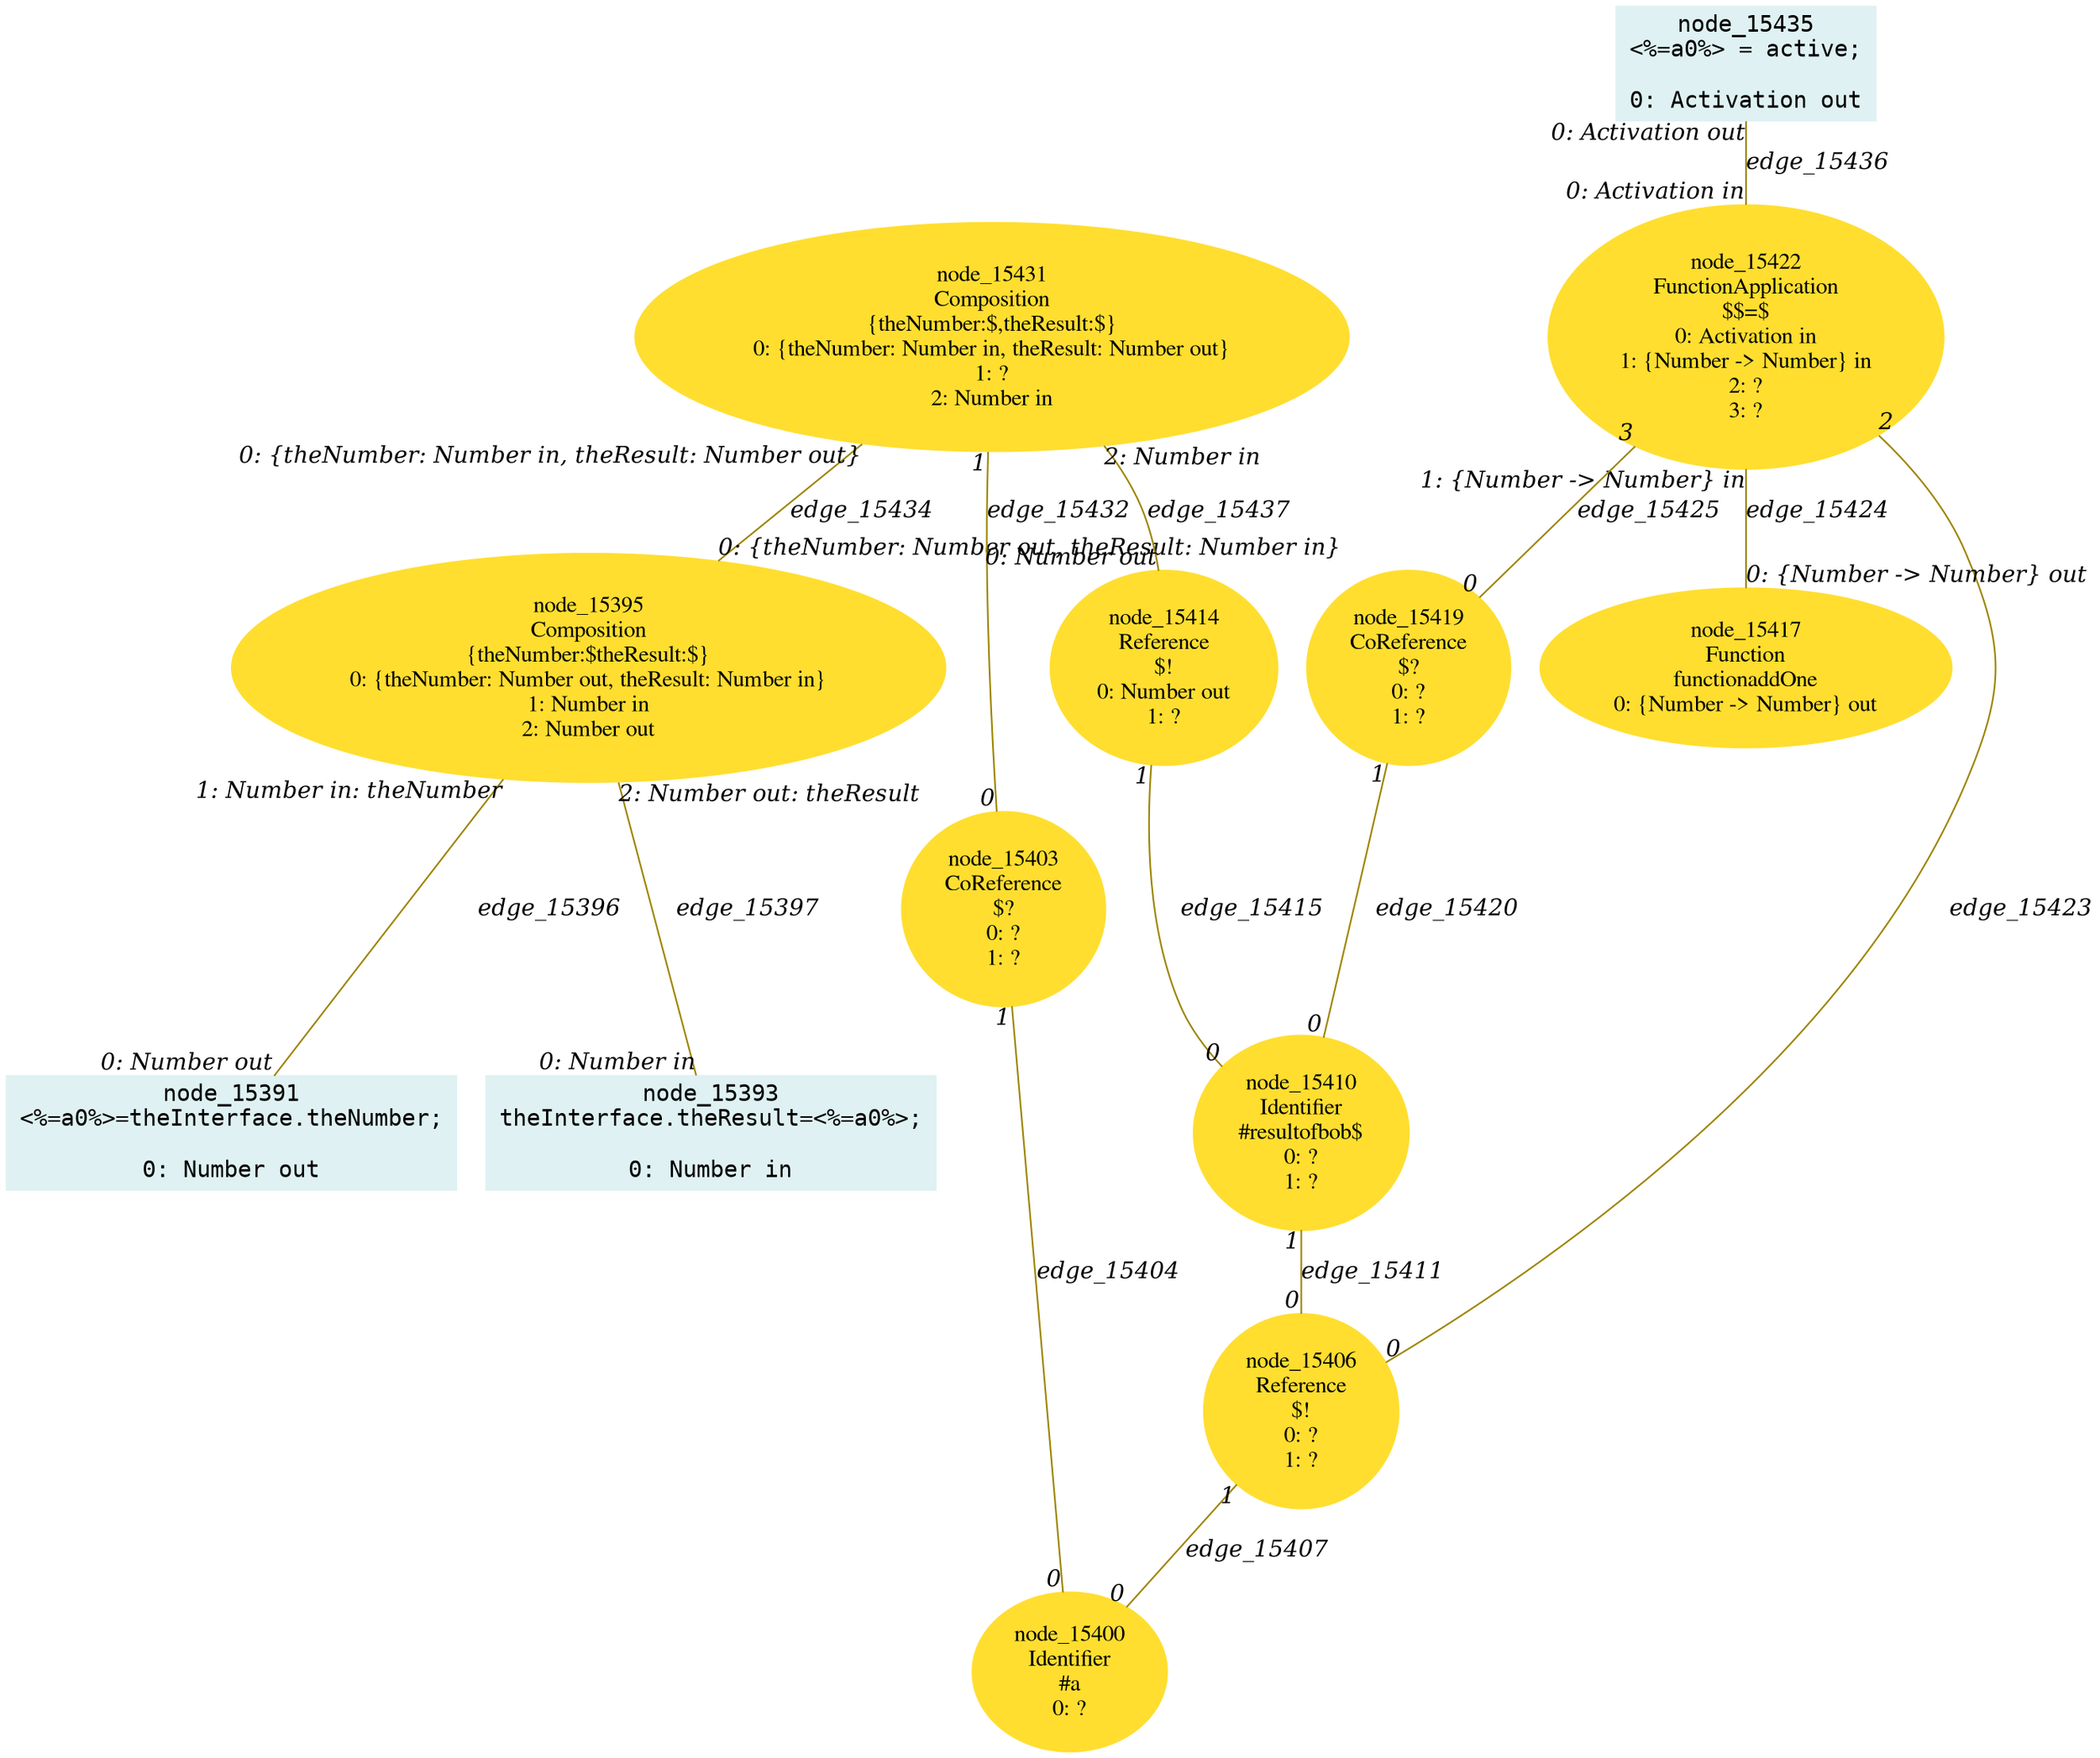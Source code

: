 digraph g{node_15391 [shape="box", style="filled", color="#dff1f2", fontname="Courier", label="node_15391
<%=a0%>=theInterface.theNumber;

0: Number out" ]
node_15393 [shape="box", style="filled", color="#dff1f2", fontname="Courier", label="node_15393
theInterface.theResult=<%=a0%>;

0: Number in" ]
node_15395 [shape="ellipse", style="filled", color="#ffde2f", fontname="Times", label="node_15395
Composition
{theNumber:$theResult:$}
0: {theNumber: Number out, theResult: Number in}
1: Number in
2: Number out" ]
node_15400 [shape="ellipse", style="filled", color="#ffde2f", fontname="Times", label="node_15400
Identifier
#a
0: ?" ]
node_15403 [shape="ellipse", style="filled", color="#ffde2f", fontname="Times", label="node_15403
CoReference
$?
0: ?
1: ?" ]
node_15406 [shape="ellipse", style="filled", color="#ffde2f", fontname="Times", label="node_15406
Reference
$!
0: ?
1: ?" ]
node_15410 [shape="ellipse", style="filled", color="#ffde2f", fontname="Times", label="node_15410
Identifier
#resultofbob$
0: ?
1: ?" ]
node_15414 [shape="ellipse", style="filled", color="#ffde2f", fontname="Times", label="node_15414
Reference
$!
0: Number out
1: ?" ]
node_15417 [shape="ellipse", style="filled", color="#ffde2f", fontname="Times", label="node_15417
Function
functionaddOne
0: {Number -> Number} out" ]
node_15419 [shape="ellipse", style="filled", color="#ffde2f", fontname="Times", label="node_15419
CoReference
$?
0: ?
1: ?" ]
node_15422 [shape="ellipse", style="filled", color="#ffde2f", fontname="Times", label="node_15422
FunctionApplication
$$=$
0: Activation in
1: {Number -> Number} in
2: ?
3: ?" ]
node_15431 [shape="ellipse", style="filled", color="#ffde2f", fontname="Times", label="node_15431
Composition
{theNumber:$,theResult:$}
0: {theNumber: Number in, theResult: Number out}
1: ?
2: Number in" ]
node_15435 [shape="box", style="filled", color="#dff1f2", fontname="Courier", label="node_15435
<%=a0%> = active;

0: Activation out" ]
node_15395 -> node_15391 [dir=none, arrowHead=none, fontname="Times-Italic", arrowsize=1, color="#9d8400", label="edge_15396",  headlabel="0: Number out", taillabel="1: Number in: theNumber" ]
node_15395 -> node_15393 [dir=none, arrowHead=none, fontname="Times-Italic", arrowsize=1, color="#9d8400", label="edge_15397",  headlabel="0: Number in", taillabel="2: Number out: theResult" ]
node_15403 -> node_15400 [dir=none, arrowHead=none, fontname="Times-Italic", arrowsize=1, color="#9d8400", label="edge_15404",  headlabel="0", taillabel="1" ]
node_15406 -> node_15400 [dir=none, arrowHead=none, fontname="Times-Italic", arrowsize=1, color="#9d8400", label="edge_15407",  headlabel="0", taillabel="1" ]
node_15410 -> node_15406 [dir=none, arrowHead=none, fontname="Times-Italic", arrowsize=1, color="#9d8400", label="edge_15411",  headlabel="0", taillabel="1" ]
node_15414 -> node_15410 [dir=none, arrowHead=none, fontname="Times-Italic", arrowsize=1, color="#9d8400", label="edge_15415",  headlabel="0", taillabel="1" ]
node_15419 -> node_15410 [dir=none, arrowHead=none, fontname="Times-Italic", arrowsize=1, color="#9d8400", label="edge_15420",  headlabel="0", taillabel="1" ]
node_15422 -> node_15406 [dir=none, arrowHead=none, fontname="Times-Italic", arrowsize=1, color="#9d8400", label="edge_15423",  headlabel="0", taillabel="2" ]
node_15422 -> node_15417 [dir=none, arrowHead=none, fontname="Times-Italic", arrowsize=1, color="#9d8400", label="edge_15424",  headlabel="0: {Number -> Number} out", taillabel="1: {Number -> Number} in" ]
node_15422 -> node_15419 [dir=none, arrowHead=none, fontname="Times-Italic", arrowsize=1, color="#9d8400", label="edge_15425",  headlabel="0", taillabel="3" ]
node_15431 -> node_15403 [dir=none, arrowHead=none, fontname="Times-Italic", arrowsize=1, color="#9d8400", label="edge_15432",  headlabel="0", taillabel="1" ]
node_15431 -> node_15395 [dir=none, arrowHead=none, fontname="Times-Italic", arrowsize=1, color="#9d8400", label="edge_15434",  headlabel="0: {theNumber: Number out, theResult: Number in}", taillabel="0: {theNumber: Number in, theResult: Number out}" ]
node_15435 -> node_15422 [dir=none, arrowHead=none, fontname="Times-Italic", arrowsize=1, color="#9d8400", label="edge_15436",  headlabel="0: Activation in", taillabel="0: Activation out" ]
node_15431 -> node_15414 [dir=none, arrowHead=none, fontname="Times-Italic", arrowsize=1, color="#9d8400", label="edge_15437",  headlabel="0: Number out", taillabel="2: Number in" ]
}